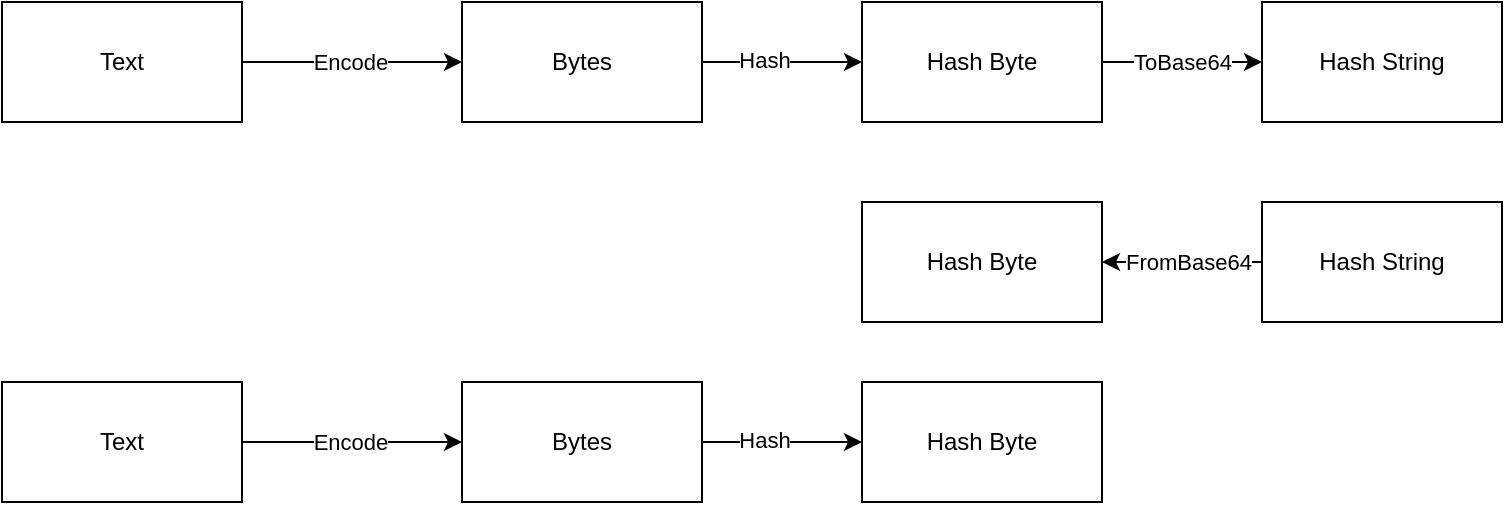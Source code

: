 <mxfile version="20.8.5" type="device"><diagram id="miqtd1NXOicwk-qWOSac" name="Page-1"><mxGraphModel dx="989" dy="581" grid="1" gridSize="10" guides="1" tooltips="1" connect="1" arrows="1" fold="1" page="1" pageScale="1" pageWidth="827" pageHeight="1169" math="0" shadow="0"><root><mxCell id="0"/><mxCell id="1" parent="0"/><mxCell id="6VNWsUCP_VHqTtyxezRO-3" style="edgeStyle=orthogonalEdgeStyle;rounded=0;orthogonalLoop=1;jettySize=auto;html=1;exitX=1;exitY=0.5;exitDx=0;exitDy=0;entryX=0;entryY=0.5;entryDx=0;entryDy=0;" edge="1" parent="1" source="6VNWsUCP_VHqTtyxezRO-1" target="6VNWsUCP_VHqTtyxezRO-2"><mxGeometry relative="1" as="geometry"/></mxCell><mxCell id="6VNWsUCP_VHqTtyxezRO-4" value="Encode" style="edgeLabel;html=1;align=center;verticalAlign=middle;resizable=0;points=[];" vertex="1" connectable="0" parent="6VNWsUCP_VHqTtyxezRO-3"><mxGeometry x="-0.327" y="-1" relative="1" as="geometry"><mxPoint x="17" y="-1" as="offset"/></mxGeometry></mxCell><mxCell id="6VNWsUCP_VHqTtyxezRO-1" value="Text" style="rounded=0;whiteSpace=wrap;html=1;" vertex="1" parent="1"><mxGeometry x="40" y="240" width="120" height="60" as="geometry"/></mxCell><mxCell id="6VNWsUCP_VHqTtyxezRO-6" style="edgeStyle=orthogonalEdgeStyle;rounded=0;orthogonalLoop=1;jettySize=auto;html=1;exitX=1;exitY=0.5;exitDx=0;exitDy=0;entryX=0;entryY=0.5;entryDx=0;entryDy=0;" edge="1" parent="1" source="6VNWsUCP_VHqTtyxezRO-2" target="6VNWsUCP_VHqTtyxezRO-5"><mxGeometry relative="1" as="geometry"><Array as="points"><mxPoint x="430" y="270"/><mxPoint x="430" y="270"/></Array></mxGeometry></mxCell><mxCell id="6VNWsUCP_VHqTtyxezRO-7" value="Hash" style="edgeLabel;html=1;align=center;verticalAlign=middle;resizable=0;points=[];" vertex="1" connectable="0" parent="6VNWsUCP_VHqTtyxezRO-6"><mxGeometry x="-0.225" y="1" relative="1" as="geometry"><mxPoint as="offset"/></mxGeometry></mxCell><mxCell id="6VNWsUCP_VHqTtyxezRO-2" value="Bytes" style="rounded=0;whiteSpace=wrap;html=1;" vertex="1" parent="1"><mxGeometry x="270" y="240" width="120" height="60" as="geometry"/></mxCell><mxCell id="6VNWsUCP_VHqTtyxezRO-9" style="edgeStyle=orthogonalEdgeStyle;rounded=0;orthogonalLoop=1;jettySize=auto;html=1;exitX=1;exitY=0.5;exitDx=0;exitDy=0;entryX=0;entryY=0.5;entryDx=0;entryDy=0;" edge="1" parent="1" source="6VNWsUCP_VHqTtyxezRO-5" target="6VNWsUCP_VHqTtyxezRO-8"><mxGeometry relative="1" as="geometry"/></mxCell><mxCell id="6VNWsUCP_VHqTtyxezRO-10" value="ToBase64" style="edgeLabel;html=1;align=center;verticalAlign=middle;resizable=0;points=[];" vertex="1" connectable="0" parent="6VNWsUCP_VHqTtyxezRO-9"><mxGeometry x="-0.26" y="1" relative="1" as="geometry"><mxPoint x="10" y="1" as="offset"/></mxGeometry></mxCell><mxCell id="6VNWsUCP_VHqTtyxezRO-5" value="Hash Byte" style="rounded=0;whiteSpace=wrap;html=1;" vertex="1" parent="1"><mxGeometry x="470" y="240" width="120" height="60" as="geometry"/></mxCell><mxCell id="6VNWsUCP_VHqTtyxezRO-8" value="Hash String" style="rounded=0;whiteSpace=wrap;html=1;" vertex="1" parent="1"><mxGeometry x="670" y="240" width="120" height="60" as="geometry"/></mxCell><mxCell id="6VNWsUCP_VHqTtyxezRO-11" style="edgeStyle=orthogonalEdgeStyle;rounded=0;orthogonalLoop=1;jettySize=auto;html=1;exitX=1;exitY=0.5;exitDx=0;exitDy=0;entryX=0;entryY=0.5;entryDx=0;entryDy=0;" edge="1" parent="1" source="6VNWsUCP_VHqTtyxezRO-13" target="6VNWsUCP_VHqTtyxezRO-16"><mxGeometry relative="1" as="geometry"/></mxCell><mxCell id="6VNWsUCP_VHqTtyxezRO-12" value="Encode" style="edgeLabel;html=1;align=center;verticalAlign=middle;resizable=0;points=[];" vertex="1" connectable="0" parent="6VNWsUCP_VHqTtyxezRO-11"><mxGeometry x="-0.327" y="-1" relative="1" as="geometry"><mxPoint x="17" y="-1" as="offset"/></mxGeometry></mxCell><mxCell id="6VNWsUCP_VHqTtyxezRO-13" value="Text" style="rounded=0;whiteSpace=wrap;html=1;" vertex="1" parent="1"><mxGeometry x="40" y="430" width="120" height="60" as="geometry"/></mxCell><mxCell id="6VNWsUCP_VHqTtyxezRO-14" style="edgeStyle=orthogonalEdgeStyle;rounded=0;orthogonalLoop=1;jettySize=auto;html=1;exitX=1;exitY=0.5;exitDx=0;exitDy=0;entryX=0;entryY=0.5;entryDx=0;entryDy=0;" edge="1" parent="1" source="6VNWsUCP_VHqTtyxezRO-16" target="6VNWsUCP_VHqTtyxezRO-17"><mxGeometry relative="1" as="geometry"><Array as="points"><mxPoint x="430" y="460"/><mxPoint x="430" y="460"/></Array></mxGeometry></mxCell><mxCell id="6VNWsUCP_VHqTtyxezRO-15" value="Hash" style="edgeLabel;html=1;align=center;verticalAlign=middle;resizable=0;points=[];" vertex="1" connectable="0" parent="6VNWsUCP_VHqTtyxezRO-14"><mxGeometry x="-0.225" y="1" relative="1" as="geometry"><mxPoint as="offset"/></mxGeometry></mxCell><mxCell id="6VNWsUCP_VHqTtyxezRO-16" value="Bytes" style="rounded=0;whiteSpace=wrap;html=1;" vertex="1" parent="1"><mxGeometry x="270" y="430" width="120" height="60" as="geometry"/></mxCell><mxCell id="6VNWsUCP_VHqTtyxezRO-17" value="Hash Byte" style="rounded=0;whiteSpace=wrap;html=1;" vertex="1" parent="1"><mxGeometry x="470" y="430" width="120" height="60" as="geometry"/></mxCell><mxCell id="6VNWsUCP_VHqTtyxezRO-20" style="edgeStyle=orthogonalEdgeStyle;rounded=0;orthogonalLoop=1;jettySize=auto;html=1;exitX=0;exitY=0.5;exitDx=0;exitDy=0;entryX=1;entryY=0.5;entryDx=0;entryDy=0;" edge="1" parent="1" source="6VNWsUCP_VHqTtyxezRO-18" target="6VNWsUCP_VHqTtyxezRO-19"><mxGeometry relative="1" as="geometry"/></mxCell><mxCell id="6VNWsUCP_VHqTtyxezRO-21" value="FromBase64" style="edgeLabel;html=1;align=center;verticalAlign=middle;resizable=0;points=[];" vertex="1" connectable="0" parent="6VNWsUCP_VHqTtyxezRO-20"><mxGeometry x="-0.057" relative="1" as="geometry"><mxPoint as="offset"/></mxGeometry></mxCell><mxCell id="6VNWsUCP_VHqTtyxezRO-18" value="Hash String" style="rounded=0;whiteSpace=wrap;html=1;" vertex="1" parent="1"><mxGeometry x="670" y="340" width="120" height="60" as="geometry"/></mxCell><mxCell id="6VNWsUCP_VHqTtyxezRO-19" value="Hash Byte" style="rounded=0;whiteSpace=wrap;html=1;" vertex="1" parent="1"><mxGeometry x="470" y="340" width="120" height="60" as="geometry"/></mxCell></root></mxGraphModel></diagram></mxfile>
